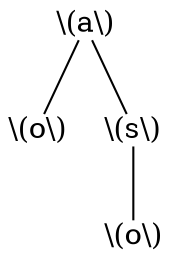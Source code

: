 graph {
	0 [label="\\(a\\)" shape=plain]
	1 [label="\\(o\\)" shape=plain]
	0 -- 1
	2 [label="\\(s\\)" shape=plain]
	0 -- 2
	3 [label="\\(o\\)" shape=plain]
	2 -- 3
}
